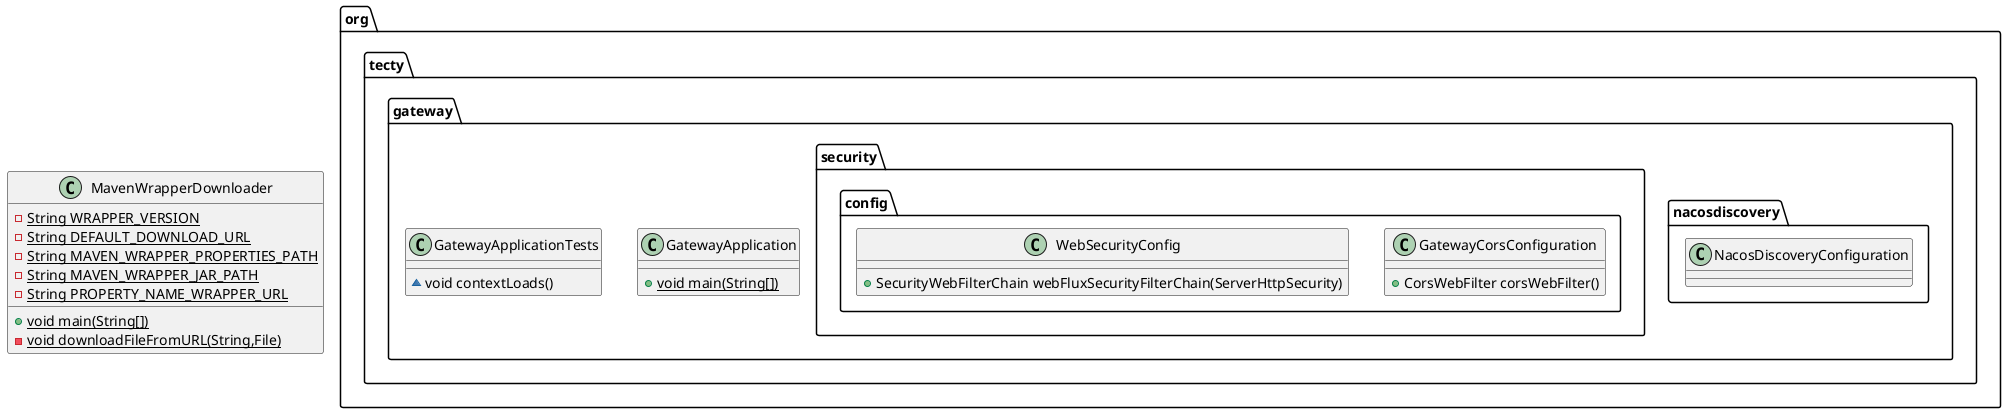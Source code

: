 @startuml
class org.tecty.gateway.nacosdiscovery.NacosDiscoveryConfiguration {
}
class org.tecty.gateway.GatewayApplication {
+ {static} void main(String[])
}
class org.tecty.gateway.security.config.GatewayCorsConfiguration {
+ CorsWebFilter corsWebFilter()
}
class org.tecty.gateway.GatewayApplicationTests {
~ void contextLoads()
}
class MavenWrapperDownloader {
- {static} String WRAPPER_VERSION
- {static} String DEFAULT_DOWNLOAD_URL
- {static} String MAVEN_WRAPPER_PROPERTIES_PATH
- {static} String MAVEN_WRAPPER_JAR_PATH
- {static} String PROPERTY_NAME_WRAPPER_URL
+ {static} void main(String[])
- {static} void downloadFileFromURL(String,File)
}
class org.tecty.gateway.security.config.WebSecurityConfig {
+ SecurityWebFilterChain webFluxSecurityFilterChain(ServerHttpSecurity)
}
@enduml